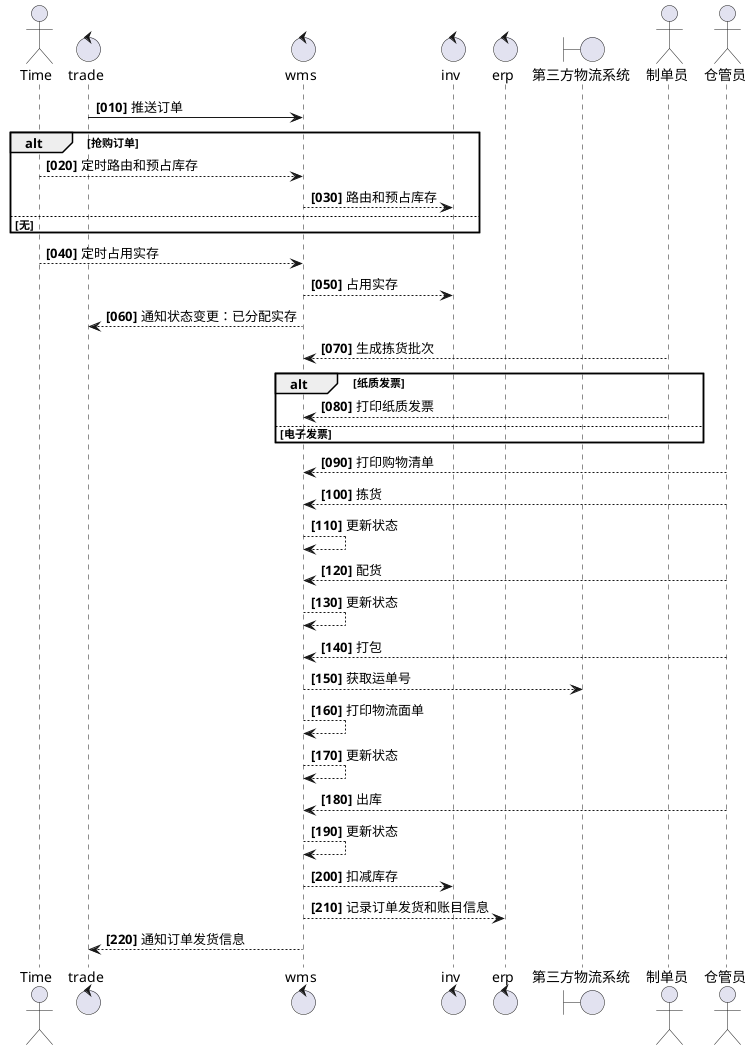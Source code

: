 @startuml
actor Time
control trade
control wms
control inv
autonumber 10 10 "<b>[000]"
trade -> wms: 推送订单

alt 抢购订单
    Time --> wms: 定时路由和预占库存
    wms --> inv: 路由和预占库存
else 无
end
Time --> wms: 定时占用实存
wms --> inv: 占用实存
wms --> trade: 通知状态变更：已分配实存


control erp
boundary 第三方物流系统 as Logistic
actor 制单员 as invoicer
actor 仓管员 as warehouser

invoicer --> wms: 生成拣货批次
alt 纸质发票
    invoicer --> wms: 打印纸质发票
else 电子发票
end
warehouser --> wms: 打印购物清单
warehouser --> wms: 拣货
wms --> wms: 更新状态
warehouser --> wms: 配货
wms --> wms: 更新状态
warehouser --> wms: 打包
wms --> Logistic: 获取运单号
wms --> wms: 打印物流面单
wms --> wms: 更新状态
warehouser --> wms: 出库
wms --> wms: 更新状态

wms --> inv: 扣减库存
wms --> erp: 记录订单发货和账目信息
wms --> trade: 通知订单发货信息

@enduml